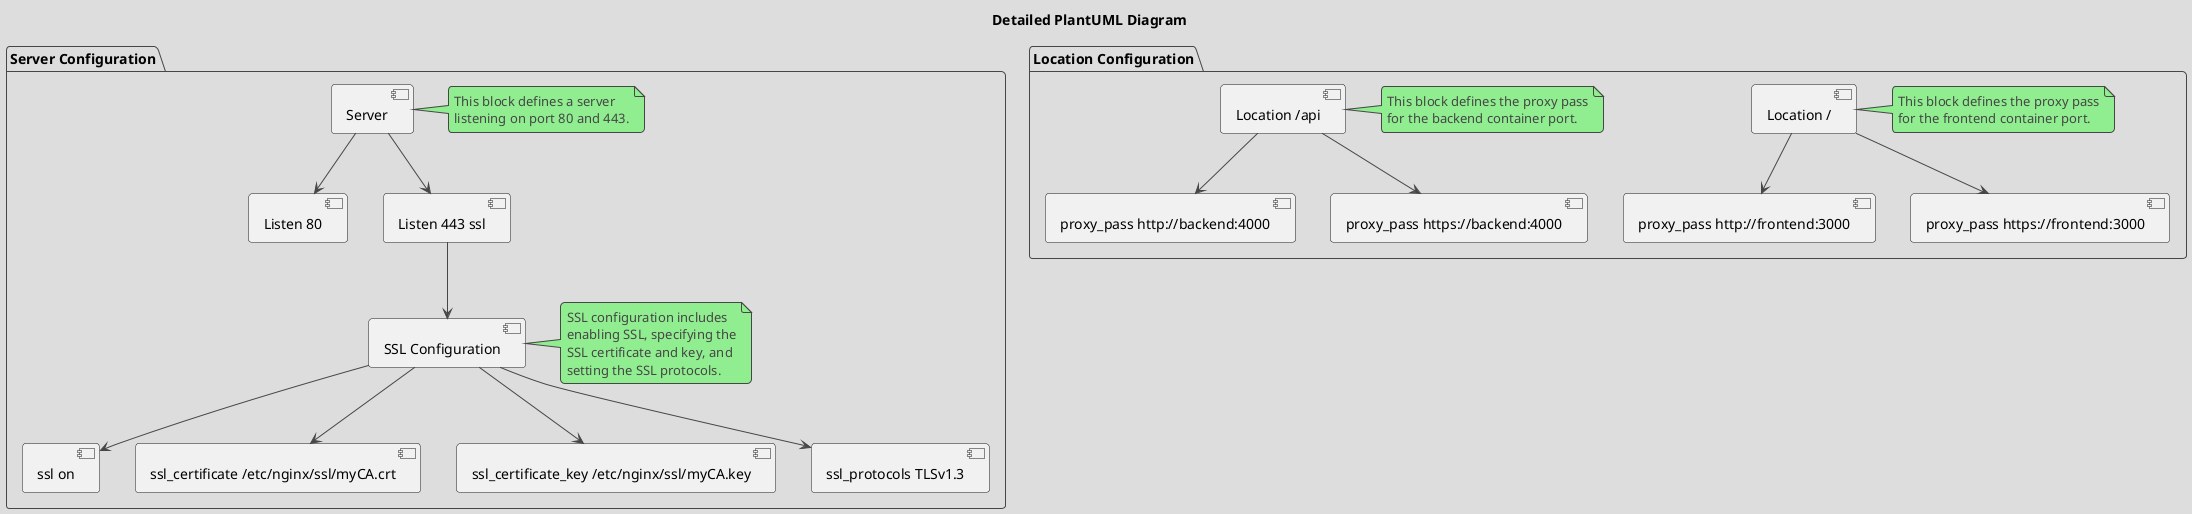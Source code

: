 @startuml
!theme toy
title Detailed PlantUML Diagram

package "Server Configuration" {
  [Server]
  note right: This block defines a server\nlistening on port 80 and 443.
  [Server] --> [Listen 80]
  [Server] --> [Listen 443 ssl]
  [Listen 443 ssl] --> [SSL Configuration]
  note right: SSL configuration includes\nenabling SSL, specifying the\nSSL certificate and key, and\nsetting the SSL protocols.
  [SSL Configuration] --> [ssl on]
  [SSL Configuration] --> [ssl_certificate /etc/nginx/ssl/myCA.crt]
  [SSL Configuration] --> [ssl_certificate_key /etc/nginx/ssl/myCA.key]
  [SSL Configuration] --> [ssl_protocols TLSv1.3]
}

package "Location Configuration" {
  [Location /]
  note right: This block defines the proxy pass\nfor the frontend container port.
  [Location /] --> [proxy_pass http://frontend:3000]
  [Location /] --> [proxy_pass https://frontend:3000]

  [Location /api]
  note right: This block defines the proxy pass\nfor the backend container port.
  [Location /api] --> [proxy_pass http://backend:4000]
  [Location /api] --> [proxy_pass https://backend:4000]
}

@enduml